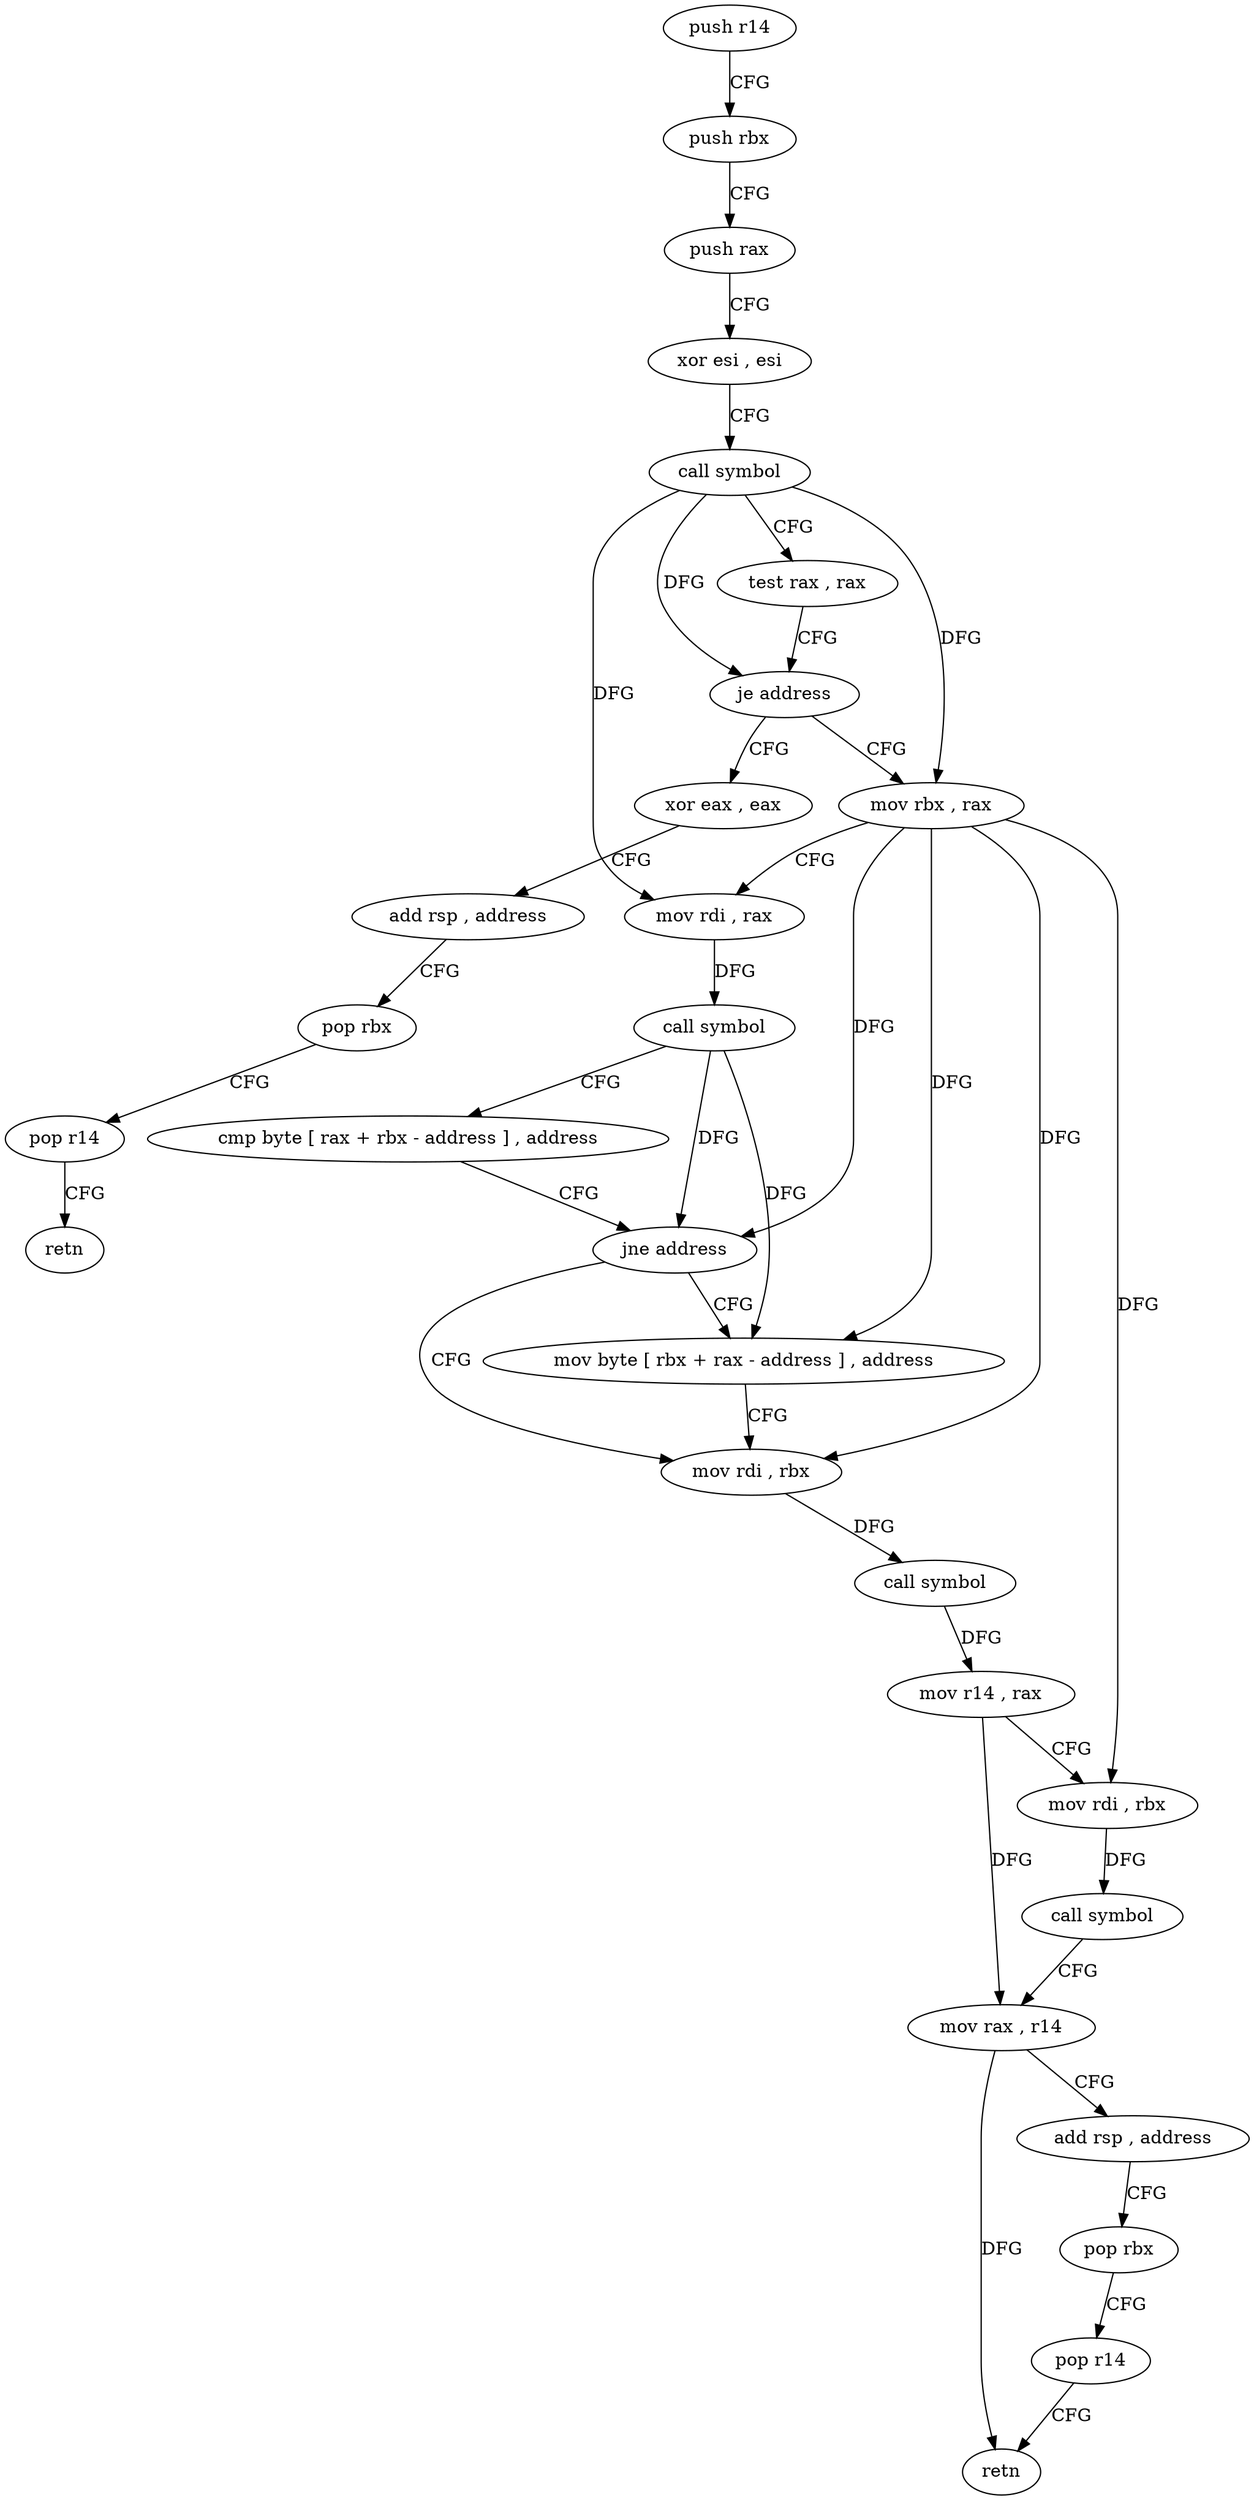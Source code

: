 digraph "func" {
"77680" [label = "push r14" ]
"77682" [label = "push rbx" ]
"77683" [label = "push rax" ]
"77684" [label = "xor esi , esi" ]
"77686" [label = "call symbol" ]
"77691" [label = "test rax , rax" ]
"77694" [label = "je address" ]
"77749" [label = "xor eax , eax" ]
"77696" [label = "mov rbx , rax" ]
"77751" [label = "add rsp , address" ]
"77755" [label = "pop rbx" ]
"77756" [label = "pop r14" ]
"77758" [label = "retn" ]
"77699" [label = "mov rdi , rax" ]
"77702" [label = "call symbol" ]
"77707" [label = "cmp byte [ rax + rbx - address ] , address" ]
"77712" [label = "jne address" ]
"77719" [label = "mov rdi , rbx" ]
"77714" [label = "mov byte [ rbx + rax - address ] , address" ]
"77722" [label = "call symbol" ]
"77727" [label = "mov r14 , rax" ]
"77730" [label = "mov rdi , rbx" ]
"77733" [label = "call symbol" ]
"77738" [label = "mov rax , r14" ]
"77741" [label = "add rsp , address" ]
"77745" [label = "pop rbx" ]
"77746" [label = "pop r14" ]
"77748" [label = "retn" ]
"77680" -> "77682" [ label = "CFG" ]
"77682" -> "77683" [ label = "CFG" ]
"77683" -> "77684" [ label = "CFG" ]
"77684" -> "77686" [ label = "CFG" ]
"77686" -> "77691" [ label = "CFG" ]
"77686" -> "77694" [ label = "DFG" ]
"77686" -> "77696" [ label = "DFG" ]
"77686" -> "77699" [ label = "DFG" ]
"77691" -> "77694" [ label = "CFG" ]
"77694" -> "77749" [ label = "CFG" ]
"77694" -> "77696" [ label = "CFG" ]
"77749" -> "77751" [ label = "CFG" ]
"77696" -> "77699" [ label = "CFG" ]
"77696" -> "77712" [ label = "DFG" ]
"77696" -> "77719" [ label = "DFG" ]
"77696" -> "77730" [ label = "DFG" ]
"77696" -> "77714" [ label = "DFG" ]
"77751" -> "77755" [ label = "CFG" ]
"77755" -> "77756" [ label = "CFG" ]
"77756" -> "77758" [ label = "CFG" ]
"77699" -> "77702" [ label = "DFG" ]
"77702" -> "77707" [ label = "CFG" ]
"77702" -> "77712" [ label = "DFG" ]
"77702" -> "77714" [ label = "DFG" ]
"77707" -> "77712" [ label = "CFG" ]
"77712" -> "77719" [ label = "CFG" ]
"77712" -> "77714" [ label = "CFG" ]
"77719" -> "77722" [ label = "DFG" ]
"77714" -> "77719" [ label = "CFG" ]
"77722" -> "77727" [ label = "DFG" ]
"77727" -> "77730" [ label = "CFG" ]
"77727" -> "77738" [ label = "DFG" ]
"77730" -> "77733" [ label = "DFG" ]
"77733" -> "77738" [ label = "CFG" ]
"77738" -> "77741" [ label = "CFG" ]
"77738" -> "77748" [ label = "DFG" ]
"77741" -> "77745" [ label = "CFG" ]
"77745" -> "77746" [ label = "CFG" ]
"77746" -> "77748" [ label = "CFG" ]
}
